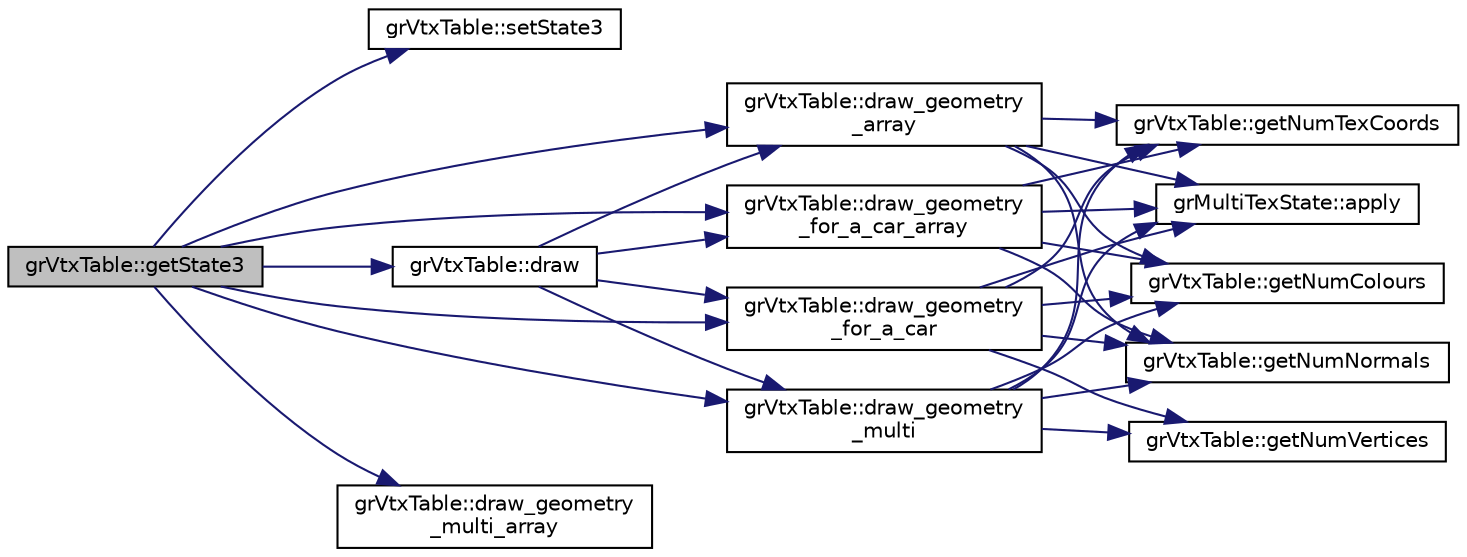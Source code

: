 digraph "grVtxTable::getState3"
{
  edge [fontname="Helvetica",fontsize="10",labelfontname="Helvetica",labelfontsize="10"];
  node [fontname="Helvetica",fontsize="10",shape=record];
  rankdir="LR";
  Node1 [label="grVtxTable::getState3",height=0.2,width=0.4,color="black", fillcolor="grey75", style="filled", fontcolor="black"];
  Node1 -> Node2 [color="midnightblue",fontsize="10",style="solid",fontname="Helvetica"];
  Node2 [label="grVtxTable::setState3",height=0.2,width=0.4,color="black", fillcolor="white", style="filled",URL="$classgr_vtx_table.html#a797886bdadd3007de4986fe177b6bd85"];
  Node1 -> Node3 [color="midnightblue",fontsize="10",style="solid",fontname="Helvetica"];
  Node3 [label="grVtxTable::draw",height=0.2,width=0.4,color="black", fillcolor="white", style="filled",URL="$classgr_vtx_table.html#acfab766c999444086cb96c45fc9b2e4a"];
  Node3 -> Node4 [color="midnightblue",fontsize="10",style="solid",fontname="Helvetica"];
  Node4 [label="grVtxTable::draw_geometry\l_for_a_car",height=0.2,width=0.4,color="black", fillcolor="white", style="filled",URL="$classgr_vtx_table.html#a8c5fd19d2f7b806824c9f92df9134658"];
  Node4 -> Node5 [color="midnightblue",fontsize="10",style="solid",fontname="Helvetica"];
  Node5 [label="grMultiTexState::apply",height=0.2,width=0.4,color="black", fillcolor="white", style="filled",URL="$classgr_multi_tex_state.html#a69490e24c38d1edba7bf817d7b6eb4c5"];
  Node4 -> Node6 [color="midnightblue",fontsize="10",style="solid",fontname="Helvetica"];
  Node6 [label="grVtxTable::getNumColours",height=0.2,width=0.4,color="black", fillcolor="white", style="filled",URL="$classgr_vtx_table.html#a9f13f22d779175d48ee28a1dd0779177"];
  Node4 -> Node7 [color="midnightblue",fontsize="10",style="solid",fontname="Helvetica"];
  Node7 [label="grVtxTable::getNumNormals",height=0.2,width=0.4,color="black", fillcolor="white", style="filled",URL="$classgr_vtx_table.html#a40ae8db76faf316c4513909de77d9278"];
  Node4 -> Node8 [color="midnightblue",fontsize="10",style="solid",fontname="Helvetica"];
  Node8 [label="grVtxTable::getNumVertices",height=0.2,width=0.4,color="black", fillcolor="white", style="filled",URL="$classgr_vtx_table.html#a1769109c10f41aeaa178fa1b05ca1315"];
  Node4 -> Node9 [color="midnightblue",fontsize="10",style="solid",fontname="Helvetica"];
  Node9 [label="grVtxTable::getNumTexCoords",height=0.2,width=0.4,color="black", fillcolor="white", style="filled",URL="$classgr_vtx_table.html#a660141ee86f66ae7c369984647b2ff7e"];
  Node3 -> Node10 [color="midnightblue",fontsize="10",style="solid",fontname="Helvetica"];
  Node10 [label="grVtxTable::draw_geometry\l_multi",height=0.2,width=0.4,color="black", fillcolor="white", style="filled",URL="$classgr_vtx_table.html#ae65ab67b04a585dd2806e031753e77d7"];
  Node10 -> Node5 [color="midnightblue",fontsize="10",style="solid",fontname="Helvetica"];
  Node10 -> Node6 [color="midnightblue",fontsize="10",style="solid",fontname="Helvetica"];
  Node10 -> Node7 [color="midnightblue",fontsize="10",style="solid",fontname="Helvetica"];
  Node10 -> Node8 [color="midnightblue",fontsize="10",style="solid",fontname="Helvetica"];
  Node10 -> Node9 [color="midnightblue",fontsize="10",style="solid",fontname="Helvetica"];
  Node3 -> Node11 [color="midnightblue",fontsize="10",style="solid",fontname="Helvetica"];
  Node11 [label="grVtxTable::draw_geometry\l_array",height=0.2,width=0.4,color="black", fillcolor="white", style="filled",URL="$classgr_vtx_table.html#abde983507cf344a343b907b40acec766"];
  Node11 -> Node6 [color="midnightblue",fontsize="10",style="solid",fontname="Helvetica"];
  Node11 -> Node7 [color="midnightblue",fontsize="10",style="solid",fontname="Helvetica"];
  Node11 -> Node9 [color="midnightblue",fontsize="10",style="solid",fontname="Helvetica"];
  Node11 -> Node5 [color="midnightblue",fontsize="10",style="solid",fontname="Helvetica"];
  Node3 -> Node12 [color="midnightblue",fontsize="10",style="solid",fontname="Helvetica"];
  Node12 [label="grVtxTable::draw_geometry\l_for_a_car_array",height=0.2,width=0.4,color="black", fillcolor="white", style="filled",URL="$classgr_vtx_table.html#a31b641b9bba9879dcc5d529515c535d7"];
  Node12 -> Node6 [color="midnightblue",fontsize="10",style="solid",fontname="Helvetica"];
  Node12 -> Node7 [color="midnightblue",fontsize="10",style="solid",fontname="Helvetica"];
  Node12 -> Node9 [color="midnightblue",fontsize="10",style="solid",fontname="Helvetica"];
  Node12 -> Node5 [color="midnightblue",fontsize="10",style="solid",fontname="Helvetica"];
  Node1 -> Node11 [color="midnightblue",fontsize="10",style="solid",fontname="Helvetica"];
  Node1 -> Node10 [color="midnightblue",fontsize="10",style="solid",fontname="Helvetica"];
  Node1 -> Node4 [color="midnightblue",fontsize="10",style="solid",fontname="Helvetica"];
  Node1 -> Node13 [color="midnightblue",fontsize="10",style="solid",fontname="Helvetica"];
  Node13 [label="grVtxTable::draw_geometry\l_multi_array",height=0.2,width=0.4,color="black", fillcolor="white", style="filled",URL="$classgr_vtx_table.html#a6bcc3e2cf02efc37fab8415b5c3bc63e"];
  Node1 -> Node12 [color="midnightblue",fontsize="10",style="solid",fontname="Helvetica"];
}
